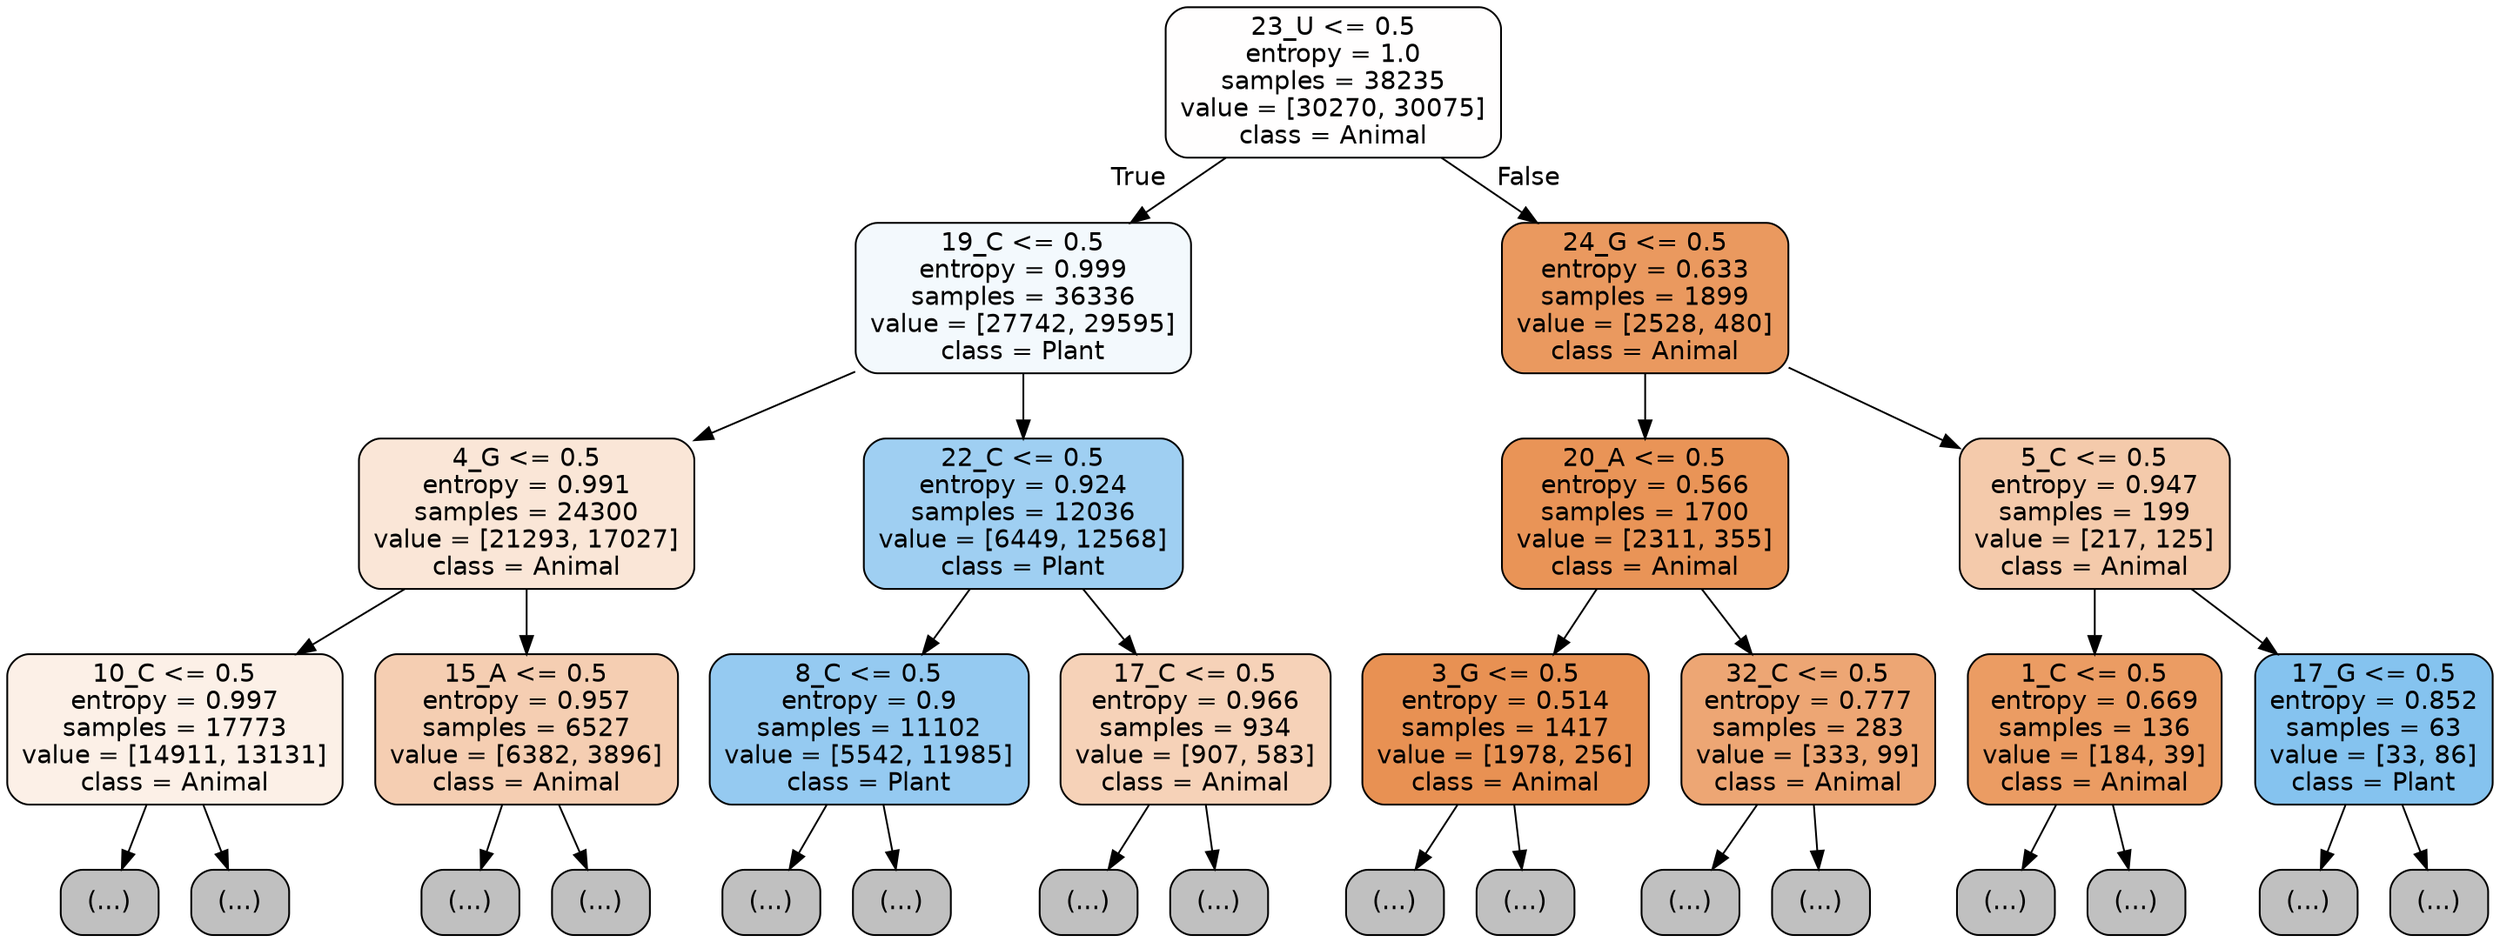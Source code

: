digraph Tree {
node [shape=box, style="filled, rounded", color="black", fontname="helvetica"] ;
edge [fontname="helvetica"] ;
0 [label="23_U <= 0.5\nentropy = 1.0\nsamples = 38235\nvalue = [30270, 30075]\nclass = Animal", fillcolor="#fffefe"] ;
1 [label="19_C <= 0.5\nentropy = 0.999\nsamples = 36336\nvalue = [27742, 29595]\nclass = Plant", fillcolor="#f3f9fd"] ;
0 -> 1 [labeldistance=2.5, labelangle=45, headlabel="True"] ;
2 [label="4_G <= 0.5\nentropy = 0.991\nsamples = 24300\nvalue = [21293, 17027]\nclass = Animal", fillcolor="#fae6d7"] ;
1 -> 2 ;
3 [label="10_C <= 0.5\nentropy = 0.997\nsamples = 17773\nvalue = [14911, 13131]\nclass = Animal", fillcolor="#fcf0e7"] ;
2 -> 3 ;
4 [label="(...)", fillcolor="#C0C0C0"] ;
3 -> 4 ;
6709 [label="(...)", fillcolor="#C0C0C0"] ;
3 -> 6709 ;
8490 [label="15_A <= 0.5\nentropy = 0.957\nsamples = 6527\nvalue = [6382, 3896]\nclass = Animal", fillcolor="#f5ceb2"] ;
2 -> 8490 ;
8491 [label="(...)", fillcolor="#C0C0C0"] ;
8490 -> 8491 ;
11162 [label="(...)", fillcolor="#C0C0C0"] ;
8490 -> 11162 ;
12059 [label="22_C <= 0.5\nentropy = 0.924\nsamples = 12036\nvalue = [6449, 12568]\nclass = Plant", fillcolor="#9fcff2"] ;
1 -> 12059 ;
12060 [label="8_C <= 0.5\nentropy = 0.9\nsamples = 11102\nvalue = [5542, 11985]\nclass = Plant", fillcolor="#95caf1"] ;
12059 -> 12060 ;
12061 [label="(...)", fillcolor="#C0C0C0"] ;
12060 -> 12061 ;
14732 [label="(...)", fillcolor="#C0C0C0"] ;
12060 -> 14732 ;
15507 [label="17_C <= 0.5\nentropy = 0.966\nsamples = 934\nvalue = [907, 583]\nclass = Animal", fillcolor="#f6d2b8"] ;
12059 -> 15507 ;
15508 [label="(...)", fillcolor="#C0C0C0"] ;
15507 -> 15508 ;
15947 [label="(...)", fillcolor="#C0C0C0"] ;
15507 -> 15947 ;
16044 [label="24_G <= 0.5\nentropy = 0.633\nsamples = 1899\nvalue = [2528, 480]\nclass = Animal", fillcolor="#ea995f"] ;
0 -> 16044 [labeldistance=2.5, labelangle=-45, headlabel="False"] ;
16045 [label="20_A <= 0.5\nentropy = 0.566\nsamples = 1700\nvalue = [2311, 355]\nclass = Animal", fillcolor="#e99457"] ;
16044 -> 16045 ;
16046 [label="3_G <= 0.5\nentropy = 0.514\nsamples = 1417\nvalue = [1978, 256]\nclass = Animal", fillcolor="#e89153"] ;
16045 -> 16046 ;
16047 [label="(...)", fillcolor="#C0C0C0"] ;
16046 -> 16047 ;
16454 [label="(...)", fillcolor="#C0C0C0"] ;
16046 -> 16454 ;
16543 [label="32_C <= 0.5\nentropy = 0.777\nsamples = 283\nvalue = [333, 99]\nclass = Animal", fillcolor="#eda674"] ;
16045 -> 16543 ;
16544 [label="(...)", fillcolor="#C0C0C0"] ;
16543 -> 16544 ;
16691 [label="(...)", fillcolor="#C0C0C0"] ;
16543 -> 16691 ;
16692 [label="5_C <= 0.5\nentropy = 0.947\nsamples = 199\nvalue = [217, 125]\nclass = Animal", fillcolor="#f4caab"] ;
16044 -> 16692 ;
16693 [label="1_C <= 0.5\nentropy = 0.669\nsamples = 136\nvalue = [184, 39]\nclass = Animal", fillcolor="#eb9c63"] ;
16692 -> 16693 ;
16694 [label="(...)", fillcolor="#C0C0C0"] ;
16693 -> 16694 ;
16761 [label="(...)", fillcolor="#C0C0C0"] ;
16693 -> 16761 ;
16762 [label="17_G <= 0.5\nentropy = 0.852\nsamples = 63\nvalue = [33, 86]\nclass = Plant", fillcolor="#85c3ef"] ;
16692 -> 16762 ;
16763 [label="(...)", fillcolor="#C0C0C0"] ;
16762 -> 16763 ;
16780 [label="(...)", fillcolor="#C0C0C0"] ;
16762 -> 16780 ;
}